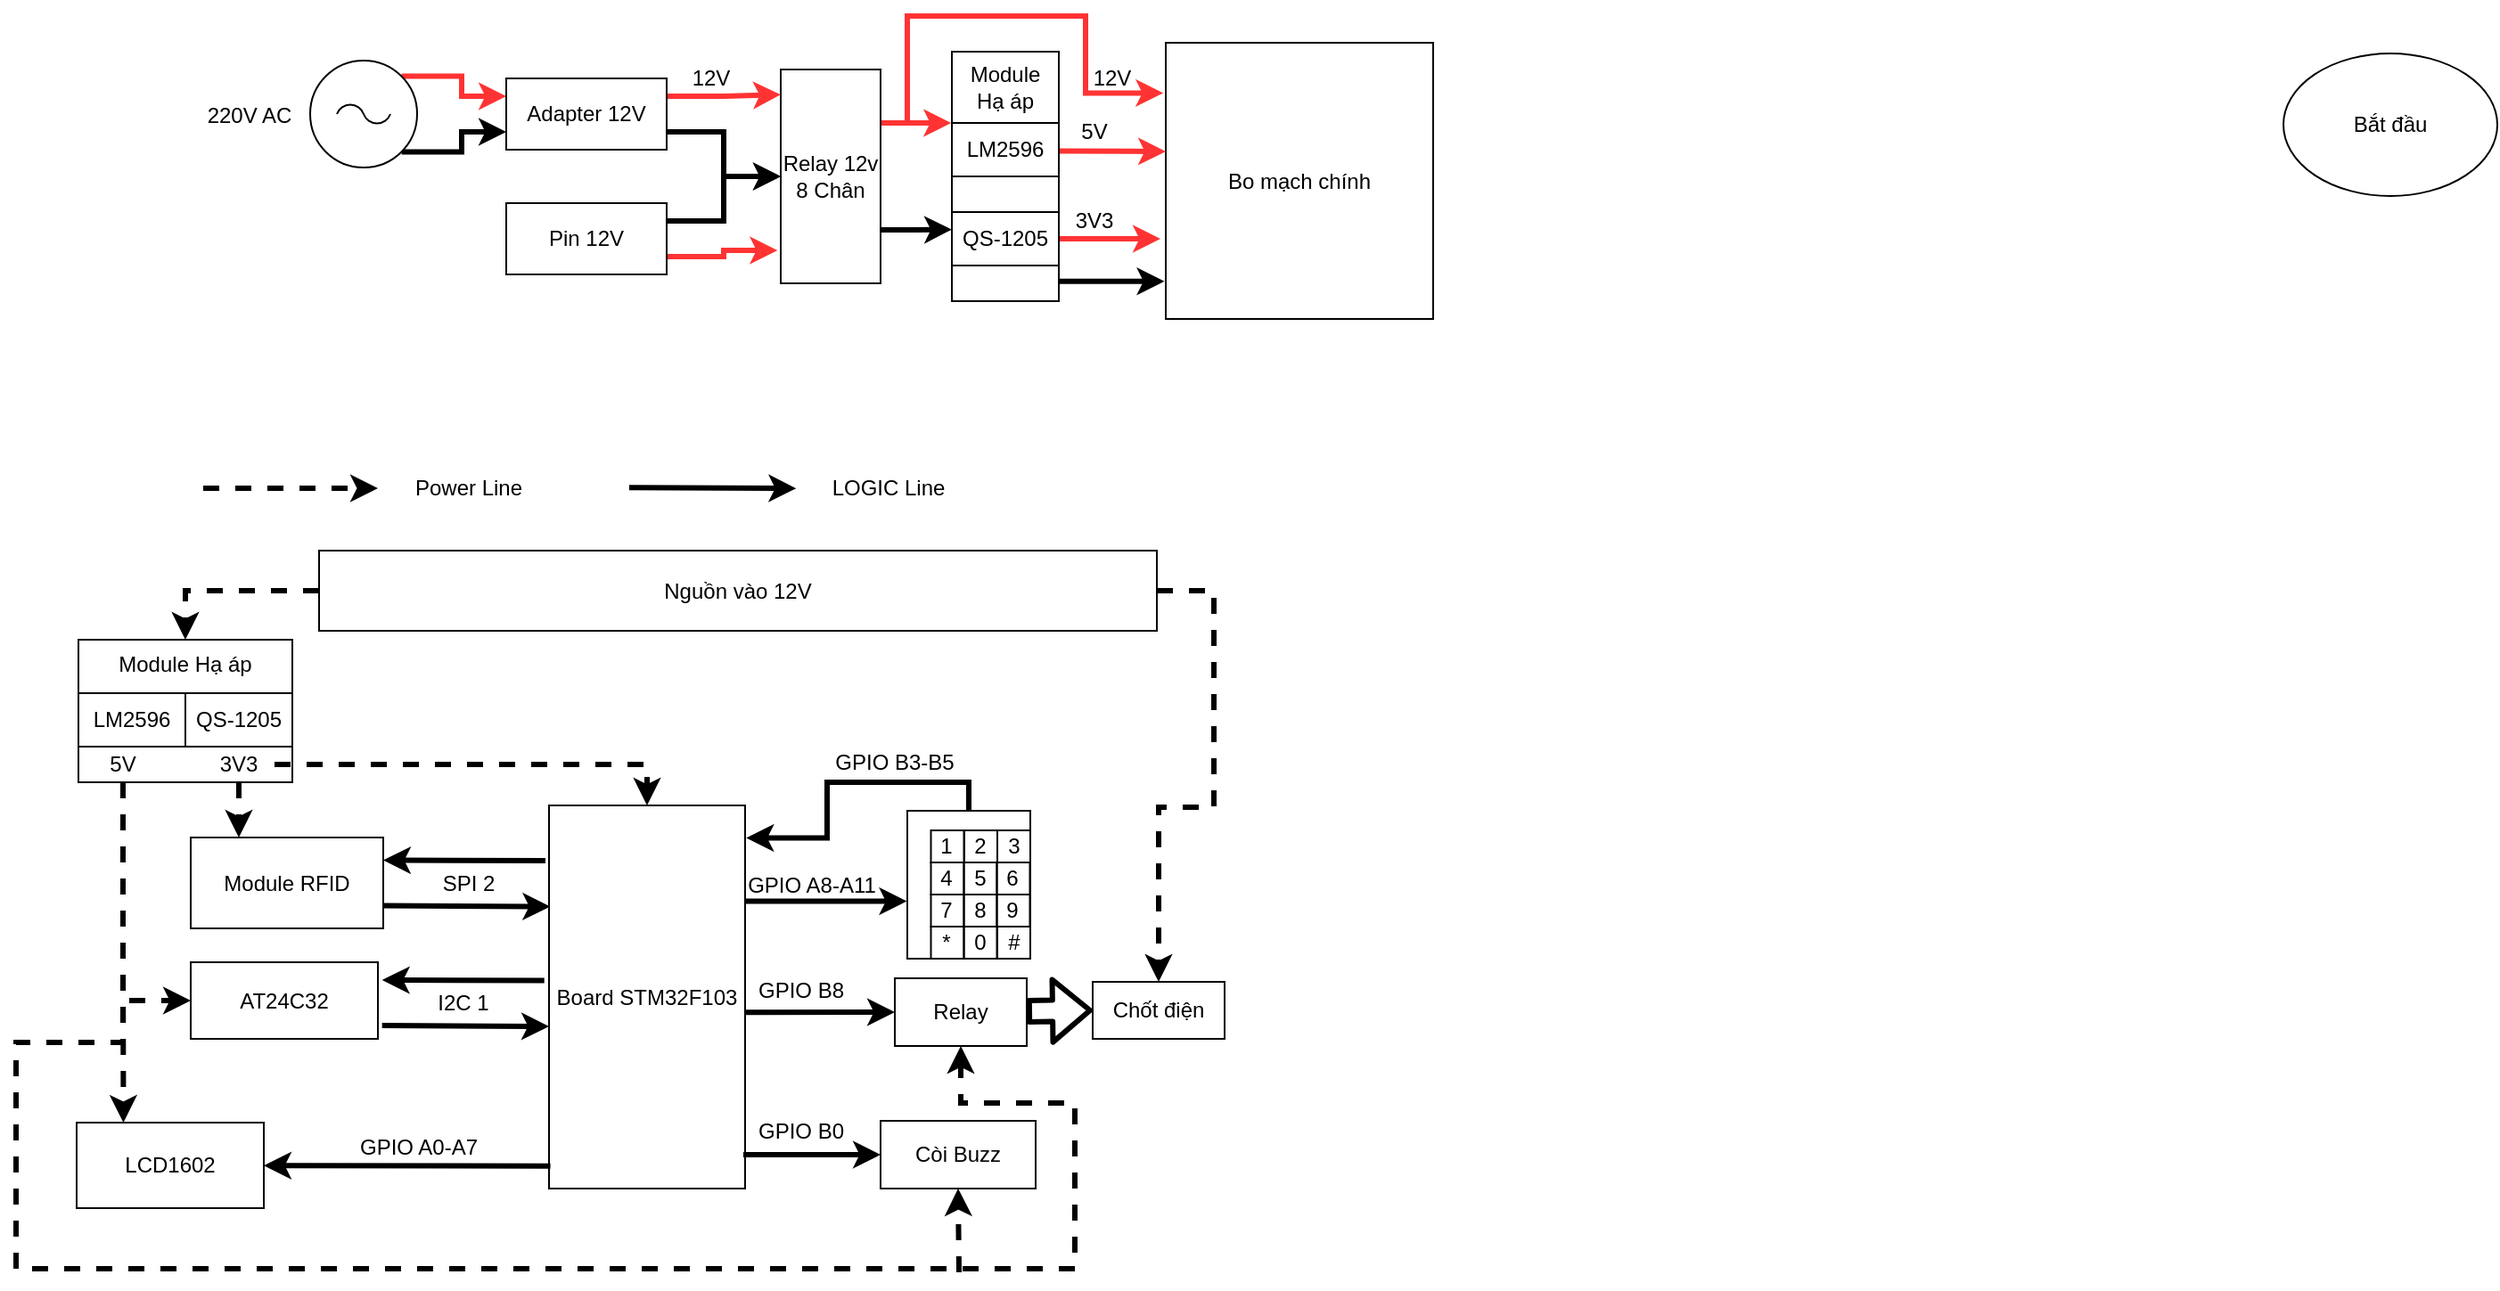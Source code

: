 <mxfile version="13.9.9" type="device"><diagram id="4eO9Ab6HogYwmGx1fFd_" name="Page-1"><mxGraphModel dx="174" dy="592" grid="1" gridSize="1" guides="1" tooltips="1" connect="1" arrows="1" fold="1" page="1" pageScale="1" pageWidth="850" pageHeight="1100" math="0" shadow="0"><root><mxCell id="0"/><mxCell id="1" parent="0"/><mxCell id="a8AIKJxuOkW5pwBKTJhL-4" style="edgeStyle=orthogonalEdgeStyle;rounded=0;orthogonalLoop=1;jettySize=auto;html=1;exitX=0.855;exitY=0.145;exitDx=0;exitDy=0;exitPerimeter=0;entryX=0;entryY=0.25;entryDx=0;entryDy=0;strokeColor=#FF3333;strokeWidth=3;" parent="1" source="a8AIKJxuOkW5pwBKTJhL-1" target="a8AIKJxuOkW5pwBKTJhL-3" edge="1"><mxGeometry relative="1" as="geometry"/></mxCell><mxCell id="a8AIKJxuOkW5pwBKTJhL-5" style="edgeStyle=orthogonalEdgeStyle;rounded=0;orthogonalLoop=1;jettySize=auto;html=1;exitX=0.855;exitY=0.855;exitDx=0;exitDy=0;exitPerimeter=0;entryX=0;entryY=0.75;entryDx=0;entryDy=0;strokeWidth=3;" parent="1" source="a8AIKJxuOkW5pwBKTJhL-1" target="a8AIKJxuOkW5pwBKTJhL-3" edge="1"><mxGeometry relative="1" as="geometry"/></mxCell><mxCell id="a8AIKJxuOkW5pwBKTJhL-1" value="" style="pointerEvents=1;verticalLabelPosition=bottom;shadow=0;dashed=0;align=center;html=1;verticalAlign=top;shape=mxgraph.electrical.signal_sources.ac_source;" parent="1" vertex="1"><mxGeometry x="1036" y="50" width="60" height="60" as="geometry"/></mxCell><mxCell id="a8AIKJxuOkW5pwBKTJhL-9" style="edgeStyle=orthogonalEdgeStyle;rounded=0;orthogonalLoop=1;jettySize=auto;html=1;exitX=1;exitY=0.25;exitDx=0;exitDy=0;entryX=0;entryY=0.227;entryDx=0;entryDy=0;entryPerimeter=0;strokeColor=#FF3333;strokeWidth=3;" parent="1" source="a8AIKJxuOkW5pwBKTJhL-3" edge="1"><mxGeometry relative="1" as="geometry"><mxPoint x="1300" y="69.074" as="targetPoint"/></mxGeometry></mxCell><mxCell id="a8AIKJxuOkW5pwBKTJhL-13" style="edgeStyle=orthogonalEdgeStyle;rounded=0;orthogonalLoop=1;jettySize=auto;html=1;exitX=1;exitY=0.75;exitDx=0;exitDy=0;entryX=0;entryY=0.5;entryDx=0;entryDy=0;strokeColor=#000000;strokeWidth=3;" parent="1" source="a8AIKJxuOkW5pwBKTJhL-3" target="a8AIKJxuOkW5pwBKTJhL-11" edge="1"><mxGeometry relative="1" as="geometry"/></mxCell><mxCell id="a8AIKJxuOkW5pwBKTJhL-3" value="Adapter 12V" style="rounded=0;whiteSpace=wrap;html=1;" parent="1" vertex="1"><mxGeometry x="1146" y="60" width="90" height="40" as="geometry"/></mxCell><mxCell id="a8AIKJxuOkW5pwBKTJhL-12" style="edgeStyle=orthogonalEdgeStyle;rounded=0;orthogonalLoop=1;jettySize=auto;html=1;exitX=1;exitY=0.25;exitDx=0;exitDy=0;entryX=0;entryY=0.5;entryDx=0;entryDy=0;strokeColor=#000000;strokeWidth=3;" parent="1" source="a8AIKJxuOkW5pwBKTJhL-6" target="a8AIKJxuOkW5pwBKTJhL-11" edge="1"><mxGeometry relative="1" as="geometry"/></mxCell><mxCell id="a8AIKJxuOkW5pwBKTJhL-14" style="edgeStyle=orthogonalEdgeStyle;rounded=0;orthogonalLoop=1;jettySize=auto;html=1;exitX=1;exitY=0.75;exitDx=0;exitDy=0;entryX=-0.033;entryY=0.846;entryDx=0;entryDy=0;entryPerimeter=0;strokeWidth=3;strokeColor=#FF3333;" parent="1" source="a8AIKJxuOkW5pwBKTJhL-6" target="a8AIKJxuOkW5pwBKTJhL-11" edge="1"><mxGeometry relative="1" as="geometry"/></mxCell><mxCell id="a8AIKJxuOkW5pwBKTJhL-6" value="Pin 12V" style="rounded=0;whiteSpace=wrap;html=1;" parent="1" vertex="1"><mxGeometry x="1146" y="130" width="90" height="40" as="geometry"/></mxCell><mxCell id="a8AIKJxuOkW5pwBKTJhL-19" style="edgeStyle=orthogonalEdgeStyle;rounded=0;orthogonalLoop=1;jettySize=auto;html=1;exitX=1;exitY=0.25;exitDx=0;exitDy=0;entryX=-0.006;entryY=0.284;entryDx=0;entryDy=0;entryPerimeter=0;strokeColor=#FF3333;strokeWidth=3;" parent="1" source="a8AIKJxuOkW5pwBKTJhL-11" target="a8AIKJxuOkW5pwBKTJhL-18" edge="1"><mxGeometry relative="1" as="geometry"/></mxCell><mxCell id="a8AIKJxuOkW5pwBKTJhL-20" style="edgeStyle=orthogonalEdgeStyle;rounded=0;orthogonalLoop=1;jettySize=auto;html=1;exitX=1;exitY=0.75;exitDx=0;exitDy=0;entryX=0;entryY=0.713;entryDx=0;entryDy=0;entryPerimeter=0;strokeWidth=3;" parent="1" source="a8AIKJxuOkW5pwBKTJhL-11" target="a8AIKJxuOkW5pwBKTJhL-18" edge="1"><mxGeometry relative="1" as="geometry"/></mxCell><mxCell id="a8AIKJxuOkW5pwBKTJhL-36" style="edgeStyle=orthogonalEdgeStyle;rounded=0;orthogonalLoop=1;jettySize=auto;html=1;exitX=1;exitY=0.25;exitDx=0;exitDy=0;entryX=-0.009;entryY=0.182;entryDx=0;entryDy=0;entryPerimeter=0;strokeColor=#FF3333;strokeWidth=3;" parent="1" source="a8AIKJxuOkW5pwBKTJhL-11" target="a8AIKJxuOkW5pwBKTJhL-16" edge="1"><mxGeometry relative="1" as="geometry"><Array as="points"><mxPoint x="1371" y="85"/><mxPoint x="1371" y="25"/><mxPoint x="1471" y="25"/><mxPoint x="1471" y="68"/></Array></mxGeometry></mxCell><mxCell id="a8AIKJxuOkW5pwBKTJhL-11" value="Relay 12v 8 Chân" style="rounded=0;whiteSpace=wrap;html=1;" parent="1" vertex="1"><mxGeometry x="1300" y="55" width="56" height="120" as="geometry"/></mxCell><mxCell id="a8AIKJxuOkW5pwBKTJhL-15" style="edgeStyle=orthogonalEdgeStyle;rounded=0;orthogonalLoop=1;jettySize=auto;html=1;exitX=0.5;exitY=1;exitDx=0;exitDy=0;strokeColor=#FF3333;strokeWidth=3;" parent="1" source="a8AIKJxuOkW5pwBKTJhL-6" target="a8AIKJxuOkW5pwBKTJhL-6" edge="1"><mxGeometry relative="1" as="geometry"/></mxCell><mxCell id="a8AIKJxuOkW5pwBKTJhL-16" value="Bo mạch chính" style="rounded=0;whiteSpace=wrap;html=1;" parent="1" vertex="1"><mxGeometry x="1516" y="40" width="150" height="155" as="geometry"/></mxCell><mxCell id="a8AIKJxuOkW5pwBKTJhL-23" style="edgeStyle=orthogonalEdgeStyle;rounded=0;orthogonalLoop=1;jettySize=auto;html=1;exitX=1;exitY=0.75;exitDx=0;exitDy=0;strokeColor=#FF3333;strokeWidth=3;" parent="1" source="a8AIKJxuOkW5pwBKTJhL-18" edge="1"><mxGeometry relative="1" as="geometry"><mxPoint x="1513" y="150" as="targetPoint"/></mxGeometry></mxCell><mxCell id="a8AIKJxuOkW5pwBKTJhL-24" style="edgeStyle=orthogonalEdgeStyle;rounded=0;orthogonalLoop=1;jettySize=auto;html=1;exitX=0.997;exitY=0.91;exitDx=0;exitDy=0;entryX=-0.005;entryY=0.864;entryDx=0;entryDy=0;entryPerimeter=0;strokeWidth=3;exitPerimeter=0;" parent="1" source="a8AIKJxuOkW5pwBKTJhL-18" target="a8AIKJxuOkW5pwBKTJhL-16" edge="1"><mxGeometry relative="1" as="geometry"><Array as="points"><mxPoint x="1456" y="174"/></Array></mxGeometry></mxCell><mxCell id="a8AIKJxuOkW5pwBKTJhL-31" style="edgeStyle=orthogonalEdgeStyle;rounded=0;orthogonalLoop=1;jettySize=auto;html=1;exitX=1.008;exitY=0.398;exitDx=0;exitDy=0;strokeWidth=3;exitPerimeter=0;strokeColor=#FF3333;" parent="1" source="a8AIKJxuOkW5pwBKTJhL-18" edge="1"><mxGeometry relative="1" as="geometry"><mxPoint x="1516" y="101" as="targetPoint"/><Array as="points"><mxPoint x="1516" y="101"/></Array></mxGeometry></mxCell><mxCell id="a8AIKJxuOkW5pwBKTJhL-18" value="" style="rounded=0;whiteSpace=wrap;html=1;" parent="1" vertex="1"><mxGeometry x="1396" y="45" width="60" height="140" as="geometry"/></mxCell><mxCell id="a8AIKJxuOkW5pwBKTJhL-25" value="5V" style="text;html=1;strokeColor=none;fillColor=none;align=center;verticalAlign=middle;whiteSpace=wrap;rounded=0;" parent="1" vertex="1"><mxGeometry x="1456" y="80" width="40" height="20" as="geometry"/></mxCell><mxCell id="a8AIKJxuOkW5pwBKTJhL-26" value="3V3&lt;span style=&quot;color: rgba(0 , 0 , 0 , 0) ; font-family: monospace ; font-size: 0px&quot;&gt;%3CmxGraphModel%3E%3Croot%3E%3CmxCell%20id%3D%220%22%2F%3E%3CmxCell%20id%3D%221%22%20parent%3D%220%22%2F%3E%3CmxCell%20id%3D%222%22%20value%3D%225V%22%20style%3D%22text%3Bhtml%3D1%3BstrokeColor%3Dnone%3BfillColor%3Dnone%3Balign%3Dcenter%3BverticalAlign%3Dmiddle%3BwhiteSpace%3Dwrap%3Brounded%3D0%3B%22%20vertex%3D%221%22%20parent%3D%221%22%3E%3CmxGeometry%20x%3D%221620%22%20y%3D%2290%22%20width%3D%2240%22%20height%3D%2220%22%20as%3D%22geometry%22%2F%3E%3C%2FmxCell%3E%3C%2Froot%3E%3C%2FmxGraphModel%3E&lt;/span&gt;" style="text;html=1;strokeColor=none;fillColor=none;align=center;verticalAlign=middle;whiteSpace=wrap;rounded=0;" parent="1" vertex="1"><mxGeometry x="1456" y="130" width="40" height="20" as="geometry"/></mxCell><mxCell id="a8AIKJxuOkW5pwBKTJhL-29" value="12V" style="text;html=1;strokeColor=none;fillColor=none;align=center;verticalAlign=middle;whiteSpace=wrap;rounded=0;" parent="1" vertex="1"><mxGeometry x="1466" y="50" width="40" height="20" as="geometry"/></mxCell><mxCell id="a8AIKJxuOkW5pwBKTJhL-30" value="Module Hạ áp" style="text;html=1;strokeColor=none;fillColor=none;align=center;verticalAlign=middle;whiteSpace=wrap;rounded=0;" parent="1" vertex="1"><mxGeometry x="1406" y="55" width="40" height="20" as="geometry"/></mxCell><mxCell id="a8AIKJxuOkW5pwBKTJhL-34" value="LM2596" style="rounded=0;whiteSpace=wrap;html=1;" parent="1" vertex="1"><mxGeometry x="1396" y="85" width="60" height="30" as="geometry"/></mxCell><mxCell id="a8AIKJxuOkW5pwBKTJhL-35" value="QS-1205" style="rounded=0;whiteSpace=wrap;html=1;" parent="1" vertex="1"><mxGeometry x="1396" y="135" width="60" height="30" as="geometry"/></mxCell><mxCell id="a8AIKJxuOkW5pwBKTJhL-37" value="220V AC" style="text;html=1;strokeColor=none;fillColor=none;align=center;verticalAlign=middle;whiteSpace=wrap;rounded=0;" parent="1" vertex="1"><mxGeometry x="972" y="71" width="60" height="20" as="geometry"/></mxCell><mxCell id="a8AIKJxuOkW5pwBKTJhL-38" value="12V" style="text;html=1;strokeColor=none;fillColor=none;align=center;verticalAlign=middle;whiteSpace=wrap;rounded=0;" parent="1" vertex="1"><mxGeometry x="1241" y="50" width="40" height="20" as="geometry"/></mxCell><mxCell id="a8AIKJxuOkW5pwBKTJhL-43" style="edgeStyle=orthogonalEdgeStyle;rounded=0;orthogonalLoop=1;jettySize=auto;html=1;exitX=0;exitY=0.5;exitDx=0;exitDy=0;strokeWidth=3;dashed=1;" parent="1" source="a8AIKJxuOkW5pwBKTJhL-39" target="a8AIKJxuOkW5pwBKTJhL-40" edge="1"><mxGeometry relative="1" as="geometry"/></mxCell><mxCell id="FlKdXOZAw_9oesRlwiht-3" style="edgeStyle=orthogonalEdgeStyle;rounded=0;orthogonalLoop=1;jettySize=auto;html=1;entryX=0.5;entryY=0;entryDx=0;entryDy=0;dashed=1;strokeWidth=3;" parent="1" source="a8AIKJxuOkW5pwBKTJhL-39" target="a8AIKJxuOkW5pwBKTJhL-64" edge="1"><mxGeometry relative="1" as="geometry"><Array as="points"><mxPoint x="1543" y="348"/><mxPoint x="1543" y="469"/><mxPoint x="1512" y="469"/></Array></mxGeometry></mxCell><mxCell id="a8AIKJxuOkW5pwBKTJhL-39" value="Nguồn vào 12V" style="rounded=0;whiteSpace=wrap;html=1;" parent="1" vertex="1"><mxGeometry x="1041" y="325" width="470" height="45" as="geometry"/></mxCell><mxCell id="a8AIKJxuOkW5pwBKTJhL-40" value="Module Hạ áp" style="rounded=0;whiteSpace=wrap;html=1;horizontal=1;verticalAlign=top;" parent="1" vertex="1"><mxGeometry x="906" y="375" width="120" height="80" as="geometry"/></mxCell><mxCell id="a8AIKJxuOkW5pwBKTJhL-41" value="LM2596" style="rounded=0;whiteSpace=wrap;html=1;" parent="1" vertex="1"><mxGeometry x="906" y="405" width="60" height="30" as="geometry"/></mxCell><mxCell id="a8AIKJxuOkW5pwBKTJhL-42" value="QS-1205" style="rounded=0;whiteSpace=wrap;html=1;" parent="1" vertex="1"><mxGeometry x="966" y="405" width="60" height="30" as="geometry"/></mxCell><mxCell id="a8AIKJxuOkW5pwBKTJhL-48" style="edgeStyle=orthogonalEdgeStyle;rounded=0;orthogonalLoop=1;jettySize=auto;html=1;exitX=0.5;exitY=1;exitDx=0;exitDy=0;entryX=0.25;entryY=0;entryDx=0;entryDy=0;strokeColor=#000000;strokeWidth=3;dashed=1;" parent="1" source="a8AIKJxuOkW5pwBKTJhL-44" target="a8AIKJxuOkW5pwBKTJhL-47" edge="1"><mxGeometry relative="1" as="geometry"/></mxCell><mxCell id="a8AIKJxuOkW5pwBKTJhL-59" style="edgeStyle=orthogonalEdgeStyle;rounded=0;orthogonalLoop=1;jettySize=auto;html=1;entryX=0;entryY=0.5;entryDx=0;entryDy=0;strokeColor=#000000;strokeWidth=3;dashed=1;" parent="1" source="a8AIKJxuOkW5pwBKTJhL-44" target="a8AIKJxuOkW5pwBKTJhL-58" edge="1"><mxGeometry relative="1" as="geometry"><Array as="points"><mxPoint x="931" y="578"/></Array></mxGeometry></mxCell><mxCell id="a8AIKJxuOkW5pwBKTJhL-67" style="edgeStyle=orthogonalEdgeStyle;rounded=0;orthogonalLoop=1;jettySize=auto;html=1;entryX=0.5;entryY=1;entryDx=0;entryDy=0;strokeColor=#000000;strokeWidth=3;dashed=1;" parent="1" source="a8AIKJxuOkW5pwBKTJhL-44" target="a8AIKJxuOkW5pwBKTJhL-63" edge="1"><mxGeometry relative="1" as="geometry"><Array as="points"><mxPoint x="931" y="601"/><mxPoint x="871" y="601"/><mxPoint x="871" y="728"/><mxPoint x="1465" y="728"/><mxPoint x="1465" y="635"/><mxPoint x="1401" y="635"/><mxPoint x="1401" y="606"/></Array></mxGeometry></mxCell><mxCell id="a8AIKJxuOkW5pwBKTJhL-44" value="5V" style="text;html=1;strokeColor=none;fillColor=none;align=center;verticalAlign=middle;whiteSpace=wrap;rounded=0;" parent="1" vertex="1"><mxGeometry x="911" y="435" width="40" height="20" as="geometry"/></mxCell><mxCell id="a8AIKJxuOkW5pwBKTJhL-54" style="edgeStyle=orthogonalEdgeStyle;rounded=0;orthogonalLoop=1;jettySize=auto;html=1;exitX=0.5;exitY=1;exitDx=0;exitDy=0;entryX=0.25;entryY=0;entryDx=0;entryDy=0;strokeColor=#000000;strokeWidth=3;dashed=1;" parent="1" source="a8AIKJxuOkW5pwBKTJhL-45" target="a8AIKJxuOkW5pwBKTJhL-51" edge="1"><mxGeometry relative="1" as="geometry"/></mxCell><mxCell id="a8AIKJxuOkW5pwBKTJhL-91" style="edgeStyle=orthogonalEdgeStyle;rounded=0;orthogonalLoop=1;jettySize=auto;html=1;entryX=0.5;entryY=0;entryDx=0;entryDy=0;strokeColor=#000000;strokeWidth=3;dashed=1;" parent="1" source="a8AIKJxuOkW5pwBKTJhL-45" target="a8AIKJxuOkW5pwBKTJhL-46" edge="1"><mxGeometry relative="1" as="geometry"/></mxCell><mxCell id="a8AIKJxuOkW5pwBKTJhL-45" value="3V3" style="text;html=1;strokeColor=none;fillColor=none;align=center;verticalAlign=middle;whiteSpace=wrap;rounded=0;" parent="1" vertex="1"><mxGeometry x="976" y="435" width="40" height="20" as="geometry"/></mxCell><mxCell id="a8AIKJxuOkW5pwBKTJhL-46" value="Board STM32F103" style="rounded=0;whiteSpace=wrap;html=1;" parent="1" vertex="1"><mxGeometry x="1170" y="468" width="110" height="215" as="geometry"/></mxCell><mxCell id="a8AIKJxuOkW5pwBKTJhL-47" value="LCD1602" style="rounded=0;whiteSpace=wrap;html=1;" parent="1" vertex="1"><mxGeometry x="905" y="646" width="105" height="48" as="geometry"/></mxCell><mxCell id="a8AIKJxuOkW5pwBKTJhL-49" value="" style="endArrow=classic;html=1;strokeColor=#000000;strokeWidth=3;exitX=0.007;exitY=0.941;exitDx=0;exitDy=0;exitPerimeter=0;" parent="1" source="a8AIKJxuOkW5pwBKTJhL-46" target="a8AIKJxuOkW5pwBKTJhL-47" edge="1"><mxGeometry width="50" height="50" relative="1" as="geometry"><mxPoint x="1170" y="517" as="sourcePoint"/><mxPoint x="1067" y="484" as="targetPoint"/></mxGeometry></mxCell><mxCell id="a8AIKJxuOkW5pwBKTJhL-50" value="GPIO A0-A7" style="text;html=1;strokeColor=none;fillColor=none;align=center;verticalAlign=middle;whiteSpace=wrap;rounded=0;" parent="1" vertex="1"><mxGeometry x="1048" y="650" width="98" height="20" as="geometry"/></mxCell><mxCell id="a8AIKJxuOkW5pwBKTJhL-51" value="Module RFID" style="rounded=0;whiteSpace=wrap;html=1;" parent="1" vertex="1"><mxGeometry x="969" y="486" width="108" height="51" as="geometry"/></mxCell><mxCell id="a8AIKJxuOkW5pwBKTJhL-55" value="" style="endArrow=classic;html=1;strokeColor=#000000;strokeWidth=3;entryX=1;entryY=0.25;entryDx=0;entryDy=0;" parent="1" target="a8AIKJxuOkW5pwBKTJhL-51" edge="1"><mxGeometry width="50" height="50" relative="1" as="geometry"><mxPoint x="1168" y="499" as="sourcePoint"/><mxPoint x="1068" y="458" as="targetPoint"/></mxGeometry></mxCell><mxCell id="a8AIKJxuOkW5pwBKTJhL-56" value="" style="endArrow=classic;html=1;strokeColor=#000000;strokeWidth=3;exitX=1;exitY=0.75;exitDx=0;exitDy=0;entryX=0.006;entryY=0.264;entryDx=0;entryDy=0;entryPerimeter=0;" parent="1" source="a8AIKJxuOkW5pwBKTJhL-51" target="a8AIKJxuOkW5pwBKTJhL-46" edge="1"><mxGeometry width="50" height="50" relative="1" as="geometry"><mxPoint x="1110" y="579.25" as="sourcePoint"/><mxPoint x="1169" y="521" as="targetPoint"/></mxGeometry></mxCell><mxCell id="a8AIKJxuOkW5pwBKTJhL-57" value="SPI 2" style="text;html=1;strokeColor=none;fillColor=none;align=center;verticalAlign=middle;whiteSpace=wrap;rounded=0;" parent="1" vertex="1"><mxGeometry x="1105" y="501.5" width="40" height="20" as="geometry"/></mxCell><mxCell id="a8AIKJxuOkW5pwBKTJhL-58" value="AT24C32" style="rounded=0;whiteSpace=wrap;html=1;" parent="1" vertex="1"><mxGeometry x="969" y="556" width="105" height="43" as="geometry"/></mxCell><mxCell id="a8AIKJxuOkW5pwBKTJhL-60" value="" style="endArrow=classic;html=1;strokeColor=#000000;strokeWidth=3;entryX=1;entryY=0.25;entryDx=0;entryDy=0;" parent="1" edge="1"><mxGeometry width="50" height="50" relative="1" as="geometry"><mxPoint x="1167.34" y="566.25" as="sourcePoint"/><mxPoint x="1076.34" y="566" as="targetPoint"/></mxGeometry></mxCell><mxCell id="a8AIKJxuOkW5pwBKTJhL-61" value="" style="endArrow=classic;html=1;strokeColor=#000000;strokeWidth=3;exitX=1;exitY=0.75;exitDx=0;exitDy=0;entryX=0.006;entryY=0.264;entryDx=0;entryDy=0;entryPerimeter=0;" parent="1" edge="1"><mxGeometry width="50" height="50" relative="1" as="geometry"><mxPoint x="1076.34" y="591.5" as="sourcePoint"/><mxPoint x="1170.0" y="592.01" as="targetPoint"/></mxGeometry></mxCell><mxCell id="a8AIKJxuOkW5pwBKTJhL-62" value="I2C 1" style="text;html=1;strokeColor=none;fillColor=none;align=center;verticalAlign=middle;whiteSpace=wrap;rounded=0;" parent="1" vertex="1"><mxGeometry x="1102" y="569" width="40" height="20" as="geometry"/></mxCell><mxCell id="a8AIKJxuOkW5pwBKTJhL-63" value="Relay" style="rounded=0;whiteSpace=wrap;html=1;" parent="1" vertex="1"><mxGeometry x="1364" y="565" width="74" height="38" as="geometry"/></mxCell><mxCell id="a8AIKJxuOkW5pwBKTJhL-64" value="Chốt điện" style="rounded=0;whiteSpace=wrap;html=1;" parent="1" vertex="1"><mxGeometry x="1475" y="567" width="74" height="32" as="geometry"/></mxCell><mxCell id="a8AIKJxuOkW5pwBKTJhL-65" value="" style="shape=flexArrow;endArrow=classic;html=1;strokeColor=#000000;strokeWidth=3;entryX=0;entryY=0.5;entryDx=0;entryDy=0;" parent="1" source="a8AIKJxuOkW5pwBKTJhL-63" target="a8AIKJxuOkW5pwBKTJhL-64" edge="1"><mxGeometry width="50" height="50" relative="1" as="geometry"><mxPoint x="1358" y="526" as="sourcePoint"/><mxPoint x="1408" y="476" as="targetPoint"/></mxGeometry></mxCell><mxCell id="a8AIKJxuOkW5pwBKTJhL-66" value="" style="endArrow=classic;html=1;strokeColor=#000000;strokeWidth=3;entryX=0;entryY=0.5;entryDx=0;entryDy=0;exitX=1;exitY=0.54;exitDx=0;exitDy=0;exitPerimeter=0;" parent="1" source="a8AIKJxuOkW5pwBKTJhL-46" target="a8AIKJxuOkW5pwBKTJhL-63" edge="1"><mxGeometry width="50" height="50" relative="1" as="geometry"><mxPoint x="1362" y="569" as="sourcePoint"/><mxPoint x="1412" y="519" as="targetPoint"/></mxGeometry></mxCell><mxCell id="a8AIKJxuOkW5pwBKTJhL-68" value="Còi Buzz" style="rounded=0;whiteSpace=wrap;html=1;" parent="1" vertex="1"><mxGeometry x="1356" y="645" width="87" height="38" as="geometry"/></mxCell><mxCell id="a8AIKJxuOkW5pwBKTJhL-69" value="" style="endArrow=classic;html=1;strokeColor=#000000;strokeWidth=3;entryX=0;entryY=0.5;entryDx=0;entryDy=0;" parent="1" target="a8AIKJxuOkW5pwBKTJhL-68" edge="1"><mxGeometry width="50" height="50" relative="1" as="geometry"><mxPoint x="1279" y="664" as="sourcePoint"/><mxPoint x="1339" y="585" as="targetPoint"/></mxGeometry></mxCell><mxCell id="a8AIKJxuOkW5pwBKTJhL-70" value="" style="endArrow=classic;html=1;strokeColor=#000000;strokeWidth=3;entryX=0.5;entryY=1;entryDx=0;entryDy=0;dashed=1;" parent="1" target="a8AIKJxuOkW5pwBKTJhL-68" edge="1"><mxGeometry width="50" height="50" relative="1" as="geometry"><mxPoint x="1400" y="730" as="sourcePoint"/><mxPoint x="1339" y="585" as="targetPoint"/></mxGeometry></mxCell><mxCell id="a8AIKJxuOkW5pwBKTJhL-71" value="GPIO B0" style="text;html=1;strokeColor=none;fillColor=none;align=center;verticalAlign=middle;whiteSpace=wrap;rounded=0;" parent="1" vertex="1"><mxGeometry x="1283" y="641" width="57" height="20" as="geometry"/></mxCell><mxCell id="a8AIKJxuOkW5pwBKTJhL-72" value="GPIO B8" style="text;html=1;strokeColor=none;fillColor=none;align=center;verticalAlign=middle;whiteSpace=wrap;rounded=0;" parent="1" vertex="1"><mxGeometry x="1283" y="562" width="57" height="20" as="geometry"/></mxCell><mxCell id="a8AIKJxuOkW5pwBKTJhL-74" value="1" style="text;html=1;align=center;verticalAlign=middle;whiteSpace=wrap;rounded=0;strokeColor=#000000;spacingLeft=-1;" parent="1" vertex="1"><mxGeometry x="1384.25" y="482" width="18.5" height="18" as="geometry"/></mxCell><mxCell id="a8AIKJxuOkW5pwBKTJhL-75" value="2" style="text;html=1;align=center;verticalAlign=middle;whiteSpace=wrap;rounded=0;strokeColor=#000000;spacingLeft=-1;" parent="1" vertex="1"><mxGeometry x="1403" y="482" width="18.5" height="18" as="geometry"/></mxCell><mxCell id="a8AIKJxuOkW5pwBKTJhL-76" value="3" style="text;html=1;align=center;verticalAlign=middle;whiteSpace=wrap;rounded=0;strokeColor=#000000;spacingLeft=-1;" parent="1" vertex="1"><mxGeometry x="1421.5" y="482" width="18.5" height="18" as="geometry"/></mxCell><mxCell id="a8AIKJxuOkW5pwBKTJhL-77" value="4" style="text;html=1;align=center;verticalAlign=middle;whiteSpace=wrap;rounded=0;strokeColor=#000000;spacingLeft=-1;" parent="1" vertex="1"><mxGeometry x="1384.25" y="500" width="18.5" height="18" as="geometry"/></mxCell><mxCell id="a8AIKJxuOkW5pwBKTJhL-78" value="5" style="text;html=1;align=center;verticalAlign=middle;whiteSpace=wrap;rounded=0;strokeColor=#000000;spacingLeft=-1;" parent="1" vertex="1"><mxGeometry x="1402.75" y="500" width="18.5" height="18" as="geometry"/></mxCell><mxCell id="a8AIKJxuOkW5pwBKTJhL-79" value="6" style="text;html=1;align=center;verticalAlign=middle;whiteSpace=wrap;rounded=0;strokeColor=#000000;spacingLeft=-1;" parent="1" vertex="1"><mxGeometry x="1421.25" y="500" width="18.5" height="18" as="geometry"/></mxCell><mxCell id="a8AIKJxuOkW5pwBKTJhL-80" value="7" style="text;html=1;align=center;verticalAlign=middle;whiteSpace=wrap;rounded=0;strokeColor=#000000;spacingLeft=-1;" parent="1" vertex="1"><mxGeometry x="1384.25" y="518" width="18.5" height="18" as="geometry"/></mxCell><mxCell id="a8AIKJxuOkW5pwBKTJhL-81" value="8" style="text;html=1;align=center;verticalAlign=middle;whiteSpace=wrap;rounded=0;strokeColor=#000000;spacingLeft=-1;" parent="1" vertex="1"><mxGeometry x="1402.75" y="518" width="18.5" height="18" as="geometry"/></mxCell><mxCell id="a8AIKJxuOkW5pwBKTJhL-82" value="9" style="text;html=1;align=center;verticalAlign=middle;whiteSpace=wrap;rounded=0;strokeColor=#000000;spacingLeft=-1;" parent="1" vertex="1"><mxGeometry x="1421.25" y="518" width="18.5" height="18" as="geometry"/></mxCell><mxCell id="a8AIKJxuOkW5pwBKTJhL-83" value="0" style="text;html=1;align=center;verticalAlign=middle;whiteSpace=wrap;rounded=0;strokeColor=#000000;spacingLeft=-1;" parent="1" vertex="1"><mxGeometry x="1402.75" y="536" width="18.5" height="18" as="geometry"/></mxCell><mxCell id="a8AIKJxuOkW5pwBKTJhL-84" value="*" style="text;html=1;align=center;verticalAlign=middle;whiteSpace=wrap;rounded=0;strokeColor=#000000;spacingLeft=-1;" parent="1" vertex="1"><mxGeometry x="1384.25" y="536" width="18.5" height="18" as="geometry"/></mxCell><mxCell id="a8AIKJxuOkW5pwBKTJhL-85" value="#" style="text;html=1;align=center;verticalAlign=middle;whiteSpace=wrap;rounded=0;strokeColor=#000000;spacingLeft=-1;" parent="1" vertex="1"><mxGeometry x="1421.5" y="536" width="18.5" height="18" as="geometry"/></mxCell><mxCell id="a8AIKJxuOkW5pwBKTJhL-89" style="edgeStyle=orthogonalEdgeStyle;rounded=0;orthogonalLoop=1;jettySize=auto;html=1;entryX=1.006;entryY=0.085;entryDx=0;entryDy=0;entryPerimeter=0;strokeColor=#000000;strokeWidth=3;" parent="1" source="a8AIKJxuOkW5pwBKTJhL-86" target="a8AIKJxuOkW5pwBKTJhL-46" edge="1"><mxGeometry relative="1" as="geometry"><Array as="points"><mxPoint x="1406" y="455"/><mxPoint x="1326" y="455"/><mxPoint x="1326" y="486"/></Array></mxGeometry></mxCell><mxCell id="a8AIKJxuOkW5pwBKTJhL-86" value="" style="rounded=0;whiteSpace=wrap;html=1;strokeColor=#000000;fillColor=none;align=center;" parent="1" vertex="1"><mxGeometry x="1371" y="471" width="69" height="83" as="geometry"/></mxCell><mxCell id="a8AIKJxuOkW5pwBKTJhL-87" value="" style="endArrow=classic;html=1;strokeColor=#000000;strokeWidth=3;exitX=1;exitY=0.25;exitDx=0;exitDy=0;entryX=-0.004;entryY=0.612;entryDx=0;entryDy=0;entryPerimeter=0;" parent="1" source="a8AIKJxuOkW5pwBKTJhL-46" target="a8AIKJxuOkW5pwBKTJhL-86" edge="1"><mxGeometry width="50" height="50" relative="1" as="geometry"><mxPoint x="1315" y="514" as="sourcePoint"/><mxPoint x="1365" y="464" as="targetPoint"/></mxGeometry></mxCell><mxCell id="a8AIKJxuOkW5pwBKTJhL-88" value="GPIO A8-A11" style="text;html=1;strokeColor=none;fillColor=none;align=center;verticalAlign=middle;whiteSpace=wrap;rounded=0;" parent="1" vertex="1"><mxGeometry x="1275" y="502.5" width="85" height="20" as="geometry"/></mxCell><mxCell id="a8AIKJxuOkW5pwBKTJhL-90" value="GPIO B3-B5" style="text;html=1;strokeColor=none;fillColor=none;align=center;verticalAlign=middle;whiteSpace=wrap;rounded=0;" parent="1" vertex="1"><mxGeometry x="1326" y="434" width="76" height="20" as="geometry"/></mxCell><mxCell id="a8AIKJxuOkW5pwBKTJhL-92" value="" style="endArrow=classic;html=1;dashed=1;strokeColor=#000000;strokeWidth=3;" parent="1" edge="1"><mxGeometry width="50" height="50" relative="1" as="geometry"><mxPoint x="976" y="290" as="sourcePoint"/><mxPoint x="1074" y="290" as="targetPoint"/></mxGeometry></mxCell><mxCell id="a8AIKJxuOkW5pwBKTJhL-93" value="Power Line" style="text;html=1;strokeColor=none;fillColor=none;align=center;verticalAlign=middle;whiteSpace=wrap;rounded=0;" parent="1" vertex="1"><mxGeometry x="1081" y="280" width="88" height="20" as="geometry"/></mxCell><mxCell id="a8AIKJxuOkW5pwBKTJhL-94" value="" style="endArrow=classic;html=1;strokeColor=#000000;strokeWidth=3;exitX=1;exitY=0.75;exitDx=0;exitDy=0;entryX=0.006;entryY=0.264;entryDx=0;entryDy=0;entryPerimeter=0;" parent="1" edge="1"><mxGeometry width="50" height="50" relative="1" as="geometry"><mxPoint x="1215.0" y="289.58" as="sourcePoint"/><mxPoint x="1308.66" y="290.09" as="targetPoint"/></mxGeometry></mxCell><mxCell id="a8AIKJxuOkW5pwBKTJhL-96" value="LOGIC Line" style="text;html=1;strokeColor=none;fillColor=none;align=center;verticalAlign=middle;whiteSpace=wrap;rounded=0;" parent="1" vertex="1"><mxGeometry x="1318" y="280" width="85" height="20" as="geometry"/></mxCell><mxCell id="ajGBSjrvqCZmjrt185j4-1" value="Bắt đầu" style="ellipse;whiteSpace=wrap;html=1;" vertex="1" parent="1"><mxGeometry x="2143" y="46" width="120" height="80" as="geometry"/></mxCell></root></mxGraphModel></diagram></mxfile>